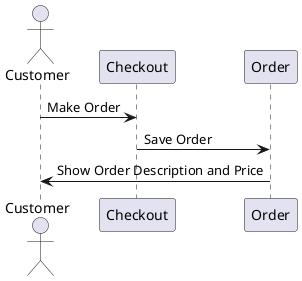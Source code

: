 @startuml
actor Customer
Customer -> Checkout: Make Order
Checkout -> Order: Save Order
Order -> Customer: Show Order Description and Price
@enduml